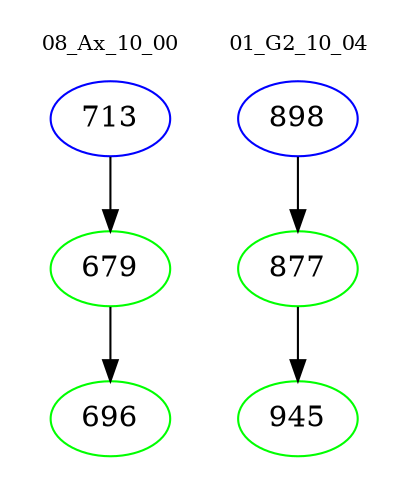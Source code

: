 digraph{
subgraph cluster_0 {
color = white
label = "08_Ax_10_00";
fontsize=10;
T0_713 [label="713", color="blue"]
T0_713 -> T0_679 [color="black"]
T0_679 [label="679", color="green"]
T0_679 -> T0_696 [color="black"]
T0_696 [label="696", color="green"]
}
subgraph cluster_1 {
color = white
label = "01_G2_10_04";
fontsize=10;
T1_898 [label="898", color="blue"]
T1_898 -> T1_877 [color="black"]
T1_877 [label="877", color="green"]
T1_877 -> T1_945 [color="black"]
T1_945 [label="945", color="green"]
}
}
